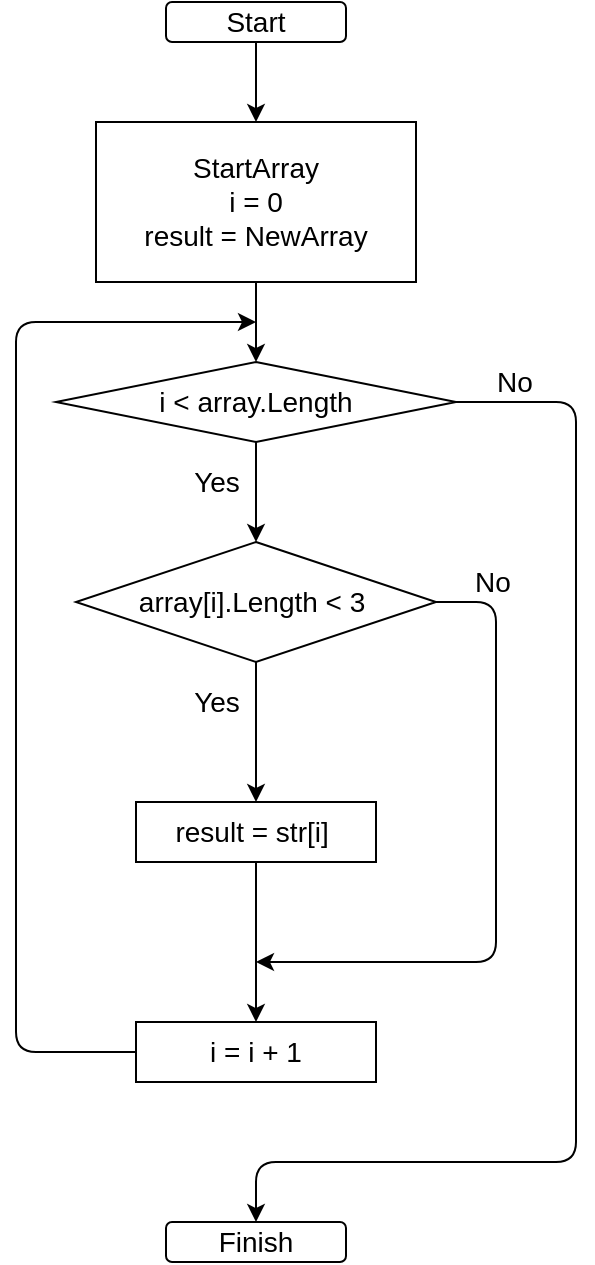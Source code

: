 <mxfile>
    <diagram id="MJqXBjWhSmOuxP8rFfEa" name="Страница 1">
        <mxGraphModel dx="574" dy="321" grid="1" gridSize="10" guides="1" tooltips="1" connect="1" arrows="1" fold="1" page="1" pageScale="1" pageWidth="827" pageHeight="1169" math="0" shadow="0">
            <root>
                <mxCell id="0"/>
                <mxCell id="1" parent="0"/>
                <mxCell id="7" value="" style="edgeStyle=none;html=1;fontSize=14;" edge="1" parent="1" source="3" target="6">
                    <mxGeometry relative="1" as="geometry"/>
                </mxCell>
                <mxCell id="3" value="Start" style="rounded=1;whiteSpace=wrap;html=1;fontSize=14;" vertex="1" parent="1">
                    <mxGeometry x="235" y="20" width="90" height="20" as="geometry"/>
                </mxCell>
                <mxCell id="9" value="" style="edgeStyle=none;html=1;fontSize=14;" edge="1" parent="1" source="6" target="8">
                    <mxGeometry relative="1" as="geometry"/>
                </mxCell>
                <mxCell id="6" value="StartArray&lt;br&gt;i = 0&lt;br&gt;result = NewArray" style="rounded=0;whiteSpace=wrap;html=1;fontSize=14;" vertex="1" parent="1">
                    <mxGeometry x="200" y="80" width="160" height="80" as="geometry"/>
                </mxCell>
                <mxCell id="11" value="Yes" style="edgeStyle=none;html=1;fontSize=14;" edge="1" parent="1" source="8" target="10">
                    <mxGeometry x="-0.2" y="-20" relative="1" as="geometry">
                        <mxPoint as="offset"/>
                    </mxGeometry>
                </mxCell>
                <mxCell id="17" value="No" style="edgeStyle=none;html=1;fontSize=14;exitX=1;exitY=0.5;exitDx=0;exitDy=0;" edge="1" parent="1" source="8" target="20">
                    <mxGeometry x="-0.91" y="10" relative="1" as="geometry">
                        <mxPoint x="280" y="620" as="targetPoint"/>
                        <mxPoint x="400" y="220" as="sourcePoint"/>
                        <Array as="points">
                            <mxPoint x="440" y="220"/>
                            <mxPoint x="440" y="600"/>
                            <mxPoint x="280" y="600"/>
                        </Array>
                        <mxPoint as="offset"/>
                    </mxGeometry>
                </mxCell>
                <mxCell id="8" value="i &amp;lt; array.Length" style="rhombus;whiteSpace=wrap;html=1;fontSize=14;rounded=0;" vertex="1" parent="1">
                    <mxGeometry x="180" y="200" width="200" height="40" as="geometry"/>
                </mxCell>
                <mxCell id="13" value="Yes" style="edgeStyle=none;html=1;fontSize=14;" edge="1" parent="1" source="10" target="12">
                    <mxGeometry x="-0.429" y="-20" relative="1" as="geometry">
                        <mxPoint as="offset"/>
                    </mxGeometry>
                </mxCell>
                <mxCell id="19" value="No" style="edgeStyle=none;html=1;exitX=1;exitY=0.5;exitDx=0;exitDy=0;fontSize=14;" edge="1" parent="1" source="10">
                    <mxGeometry x="-0.829" y="10" relative="1" as="geometry">
                        <mxPoint x="280" y="500" as="targetPoint"/>
                        <Array as="points">
                            <mxPoint x="400" y="320"/>
                            <mxPoint x="400" y="500"/>
                        </Array>
                        <mxPoint as="offset"/>
                    </mxGeometry>
                </mxCell>
                <mxCell id="10" value="array[i].Length &amp;lt; 3&amp;nbsp;" style="rhombus;whiteSpace=wrap;html=1;fontSize=14;rounded=0;" vertex="1" parent="1">
                    <mxGeometry x="190" y="290" width="180" height="60" as="geometry"/>
                </mxCell>
                <mxCell id="15" value="" style="edgeStyle=none;html=1;fontSize=14;" edge="1" parent="1" source="12" target="14">
                    <mxGeometry relative="1" as="geometry"/>
                </mxCell>
                <mxCell id="12" value="result = str[i]&amp;nbsp;" style="whiteSpace=wrap;html=1;fontSize=14;rounded=0;" vertex="1" parent="1">
                    <mxGeometry x="220" y="420" width="120" height="30" as="geometry"/>
                </mxCell>
                <mxCell id="16" style="edgeStyle=none;html=1;exitX=0;exitY=0.5;exitDx=0;exitDy=0;fontSize=14;" edge="1" parent="1" source="14">
                    <mxGeometry relative="1" as="geometry">
                        <mxPoint x="280" y="180" as="targetPoint"/>
                        <Array as="points">
                            <mxPoint x="160" y="545"/>
                            <mxPoint x="160" y="180"/>
                        </Array>
                    </mxGeometry>
                </mxCell>
                <mxCell id="14" value="i = i + 1" style="whiteSpace=wrap;html=1;fontSize=14;rounded=0;" vertex="1" parent="1">
                    <mxGeometry x="220" y="530" width="120" height="30" as="geometry"/>
                </mxCell>
                <mxCell id="20" value="Finish" style="rounded=1;whiteSpace=wrap;html=1;fontSize=14;" vertex="1" parent="1">
                    <mxGeometry x="235" y="630" width="90" height="20" as="geometry"/>
                </mxCell>
            </root>
        </mxGraphModel>
    </diagram>
</mxfile>